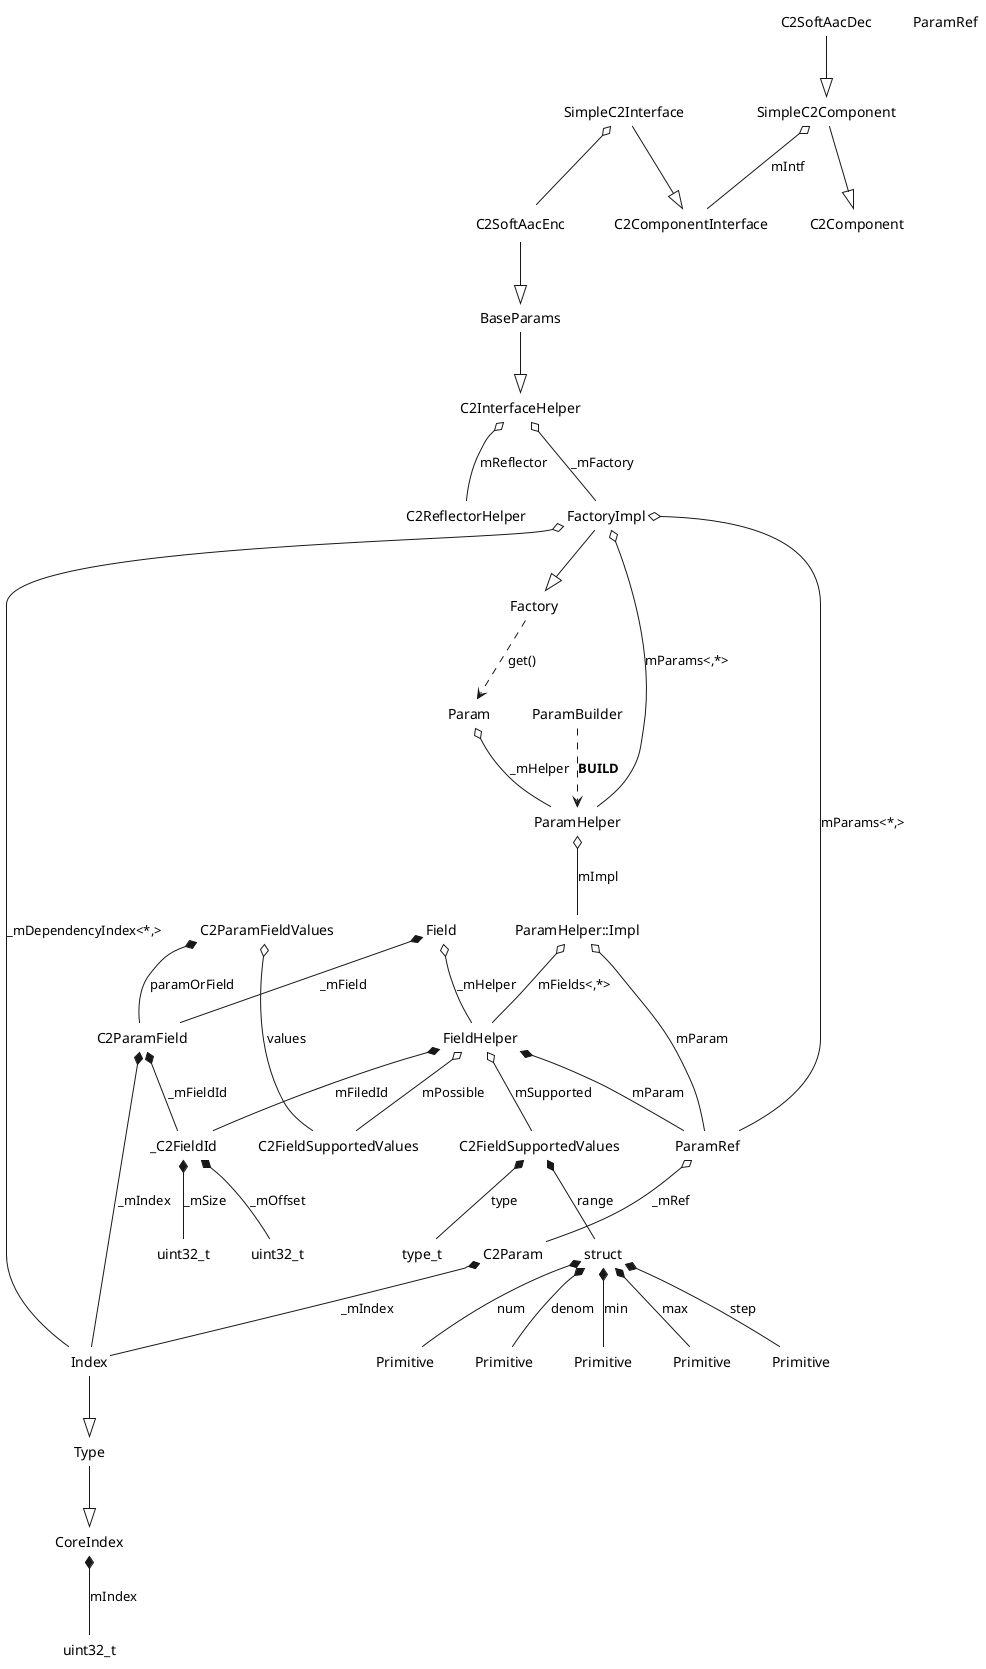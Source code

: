 @startuml MS

skinparam {
    ' monochrome true
    ClassBorderColor transparent
    ClassBackgroundColor transparent
    PackageBorderColor transparent
    PackageBackgroundColor whitesmoke
    ' Shadowing true
    ' Linetype ortho
    ' Linetype polyline
}

' left to right direction

hide empty members
hide circle
set namespaceSeparator none

Field o-- FieldHelper:_mHelper
Field *-- C2ParamField:_mField
C2ParamField *-- Index:_mIndex
C2ParamField *-- _C2FieldId:_mFieldId

FieldHelper *-- ParamRef:mParam
FieldHelper *-- _C2FieldId:mFiledId
class "uint32_t" as mOffset
_C2FieldId *-- mOffset:_mOffset
class "uint32_t" as mSize
_C2FieldId *-- mSize:_mSize
class "C2FieldSupportedValues" as mPossible
class "C2FieldSupportedValues" as mSupported
mSupported *-- type_t:type
mSupported *-- struct:range
class "Primitive" as min
class "Primitive" as max
class "Primitive" as step
class "Primitive" as num
class "Primitive" as denom
struct *-- min:min
struct *-- max:max
struct *-- step:step
struct *-- num:num
struct *-- denom:denom
FieldHelper o-- mPossible:mPossible
FieldHelper o-- mSupported:mSupported
ParamRef o-- C2Param:_mRef
C2Param *-- Index:_mIndex
Index --|> Type
Type --|> CoreIndex
CoreIndex *-- uint32_t:mIndex
' class "ParamHelper" as builderParamHelper
' ParamBuilder --|> builderParamHelper

class "ParamHelper::Impl" as ParamHelperImpl
ParamHelperImpl o-- ParamRef:mParam
ParamHelper o-- ParamHelperImpl:mImpl
ParamBuilder ..> ParamHelper:**BUILD**

BaseParams --|> C2InterfaceHelper
C2InterfaceHelper o-- C2ReflectorHelper:mReflector
C2InterfaceHelper o-- FactoryImpl:_mFactory
FactoryImpl o-- ParamRef:mParams<*,>
FactoryImpl o-- ParamHelper:mParams<,*>

SimpleC2Interface --|> C2ComponentInterface
SimpleC2Interface o-- C2SoftAacEnc::IntfImpl
C2SoftAacEnc::IntfImpl --|> BaseParams
SimpleC2Component o-- C2ComponentInterface:mIntf
SimpleC2Component --|> C2Component
C2SoftAacDec --|> SimpleC2Component
class "ParamRef" as mDependenciesAsRefs
' ParamHelperImpl o-- mDependenciesAsRefs:mDependenciesAsRefs

FactoryImpl o-- Index:_mDependencyIndex<*,>
FactoryImpl --|> Factory
Factory ..> Param:get()
Param o-- ParamHelper:_mHelper

C2ParamFieldValues *-- C2ParamField:paramOrField
C2ParamFieldValues o-- mPossible:values

ParamHelperImpl o-- FieldHelper:mFields<,*>